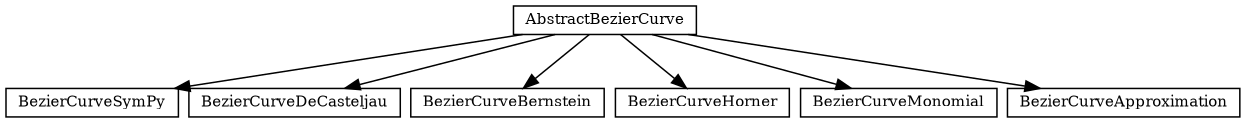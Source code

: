 digraph filetree {
  comment="created for dot engine"
  
  comment="define some sane defaults, not too big"
  node [fontsize=10, shape=box, height=.25]
  edge [fontsize=10]
  
  comment="we go from top to bottom"
  rankdir=TB;

  comment="optimize for A4, as small as possible"
  size="8.3,11.7!"
  ratio="compress"
  
  comment="make distance smaller, node=between same level, rank=between levels"
  nodesep=0.1
  ranksep=0.5
  
  comment="dont make it too spliny, otherwise we have weird overlaps"
  splines=polyline
  
  
  comment="AbstractBezierCurve"
  "AbstractBezierCurve" -> "BezierCurveSymPy"
  "AbstractBezierCurve" -> "BezierCurveDeCasteljau"
  "AbstractBezierCurve" -> "BezierCurveBernstein"
  "AbstractBezierCurve" -> "BezierCurveHorner"
  "AbstractBezierCurve" -> "BezierCurveMonomial"
  "AbstractBezierCurve" -> "BezierCurveApproximation"
}